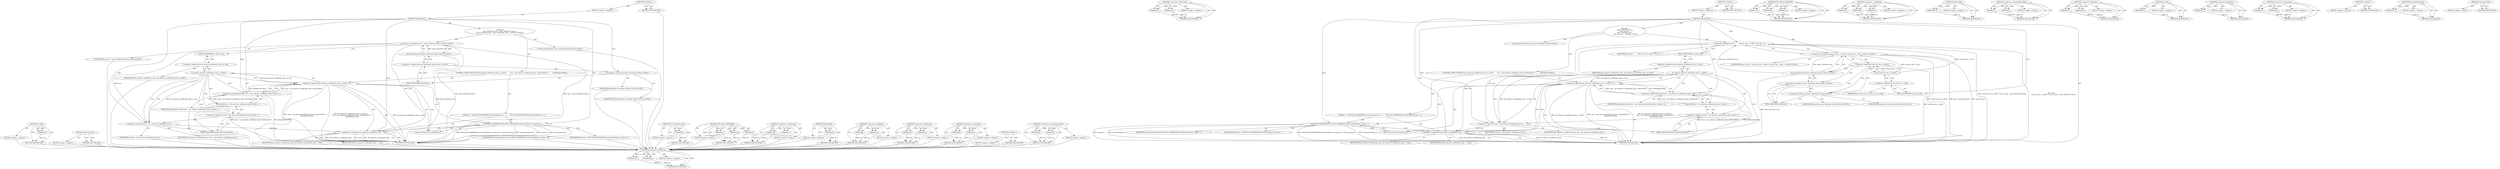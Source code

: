digraph "OnUserActivity" {
vulnerable_79 [label=<(METHOD,is_null)>];
vulnerable_80 [label=<(PARAM,p1)>];
vulnerable_81 [label=<(BLOCK,&lt;empty&gt;,&lt;empty&gt;)>];
vulnerable_82 [label=<(METHOD_RETURN,ANY)>];
vulnerable_103 [label=<(METHOD,OnUserActivity)>];
vulnerable_104 [label=<(BLOCK,&lt;empty&gt;,&lt;empty&gt;)>];
vulnerable_105 [label=<(METHOD_RETURN,ANY)>];
vulnerable_6 [label=<(METHOD,&lt;global&gt;)<SUB>1</SUB>>];
vulnerable_7 [label=<(BLOCK,&lt;empty&gt;,&lt;empty&gt;)<SUB>1</SUB>>];
vulnerable_8 [label=<(METHOD,MaybeNotify)<SUB>1</SUB>>];
vulnerable_9 [label="<(BLOCK,{
  base::TimeTicks now = base::TimeTicks::Now(...,{
  base::TimeTicks now = base::TimeTicks::Now(...)<SUB>1</SUB>>"];
vulnerable_10 [label="<(LOCAL,base.TimeTicks now: base.TimeTicks)<SUB>2</SUB>>"];
vulnerable_11 [label="<(&lt;operator&gt;.assignment,now = base::TimeTicks::Now())<SUB>2</SUB>>"];
vulnerable_12 [label="<(IDENTIFIER,now,now = base::TimeTicks::Now())<SUB>2</SUB>>"];
vulnerable_13 [label="<(base.TimeTicks.Now,base::TimeTicks::Now())<SUB>2</SUB>>"];
vulnerable_14 [label="<(&lt;operator&gt;.fieldAccess,base::TimeTicks::Now)<SUB>2</SUB>>"];
vulnerable_15 [label="<(&lt;operator&gt;.fieldAccess,base::TimeTicks)<SUB>2</SUB>>"];
vulnerable_16 [label="<(IDENTIFIER,base,base::TimeTicks::Now())<SUB>2</SUB>>"];
vulnerable_17 [label="<(IDENTIFIER,TimeTicks,base::TimeTicks::Now())<SUB>2</SUB>>"];
vulnerable_18 [label=<(FIELD_IDENTIFIER,Now,Now)<SUB>2</SUB>>];
vulnerable_19 [label=<(CONTROL_STRUCTURE,IF,if (last_observer_notification_time_.is_null() ||
       (now - last_observer_notification_time_).InSecondsF() &gt;=
       kNotifyIntervalSec))<SUB>3</SUB>>];
vulnerable_20 [label=<(&lt;operator&gt;.logicalOr,last_observer_notification_time_.is_null() ||
 ...)<SUB>3</SUB>>];
vulnerable_21 [label=<(is_null,last_observer_notification_time_.is_null())<SUB>3</SUB>>];
vulnerable_22 [label=<(&lt;operator&gt;.fieldAccess,last_observer_notification_time_.is_null)<SUB>3</SUB>>];
vulnerable_23 [label=<(IDENTIFIER,last_observer_notification_time_,last_observer_notification_time_.is_null())<SUB>3</SUB>>];
vulnerable_24 [label=<(FIELD_IDENTIFIER,is_null,is_null)<SUB>3</SUB>>];
vulnerable_25 [label=<(&lt;operator&gt;.greaterEqualsThan,(now - last_observer_notification_time_).InSeco...)<SUB>4</SUB>>];
vulnerable_26 [label=<(InSecondsF,(now - last_observer_notification_time_).InSeco...)<SUB>4</SUB>>];
vulnerable_27 [label=<(&lt;operator&gt;.fieldAccess,(now - last_observer_notification_time_).InSeco...)<SUB>4</SUB>>];
vulnerable_28 [label=<(&lt;operator&gt;.subtraction,now - last_observer_notification_time_)<SUB>4</SUB>>];
vulnerable_29 [label=<(IDENTIFIER,now,now - last_observer_notification_time_)<SUB>4</SUB>>];
vulnerable_30 [label=<(IDENTIFIER,last_observer_notification_time_,now - last_observer_notification_time_)<SUB>4</SUB>>];
vulnerable_31 [label=<(FIELD_IDENTIFIER,InSecondsF,InSecondsF)<SUB>4</SUB>>];
vulnerable_32 [label=<(IDENTIFIER,kNotifyIntervalSec,(now - last_observer_notification_time_).InSeco...)<SUB>5</SUB>>];
vulnerable_33 [label=<(BLOCK,{
    FOR_EACH_OBSERVER(UserActivityObserver, o...,{
    FOR_EACH_OBSERVER(UserActivityObserver, o...)<SUB>5</SUB>>];
vulnerable_34 [label=<(FOR_EACH_OBSERVER,FOR_EACH_OBSERVER(UserActivityObserver, observe...)<SUB>6</SUB>>];
vulnerable_35 [label=<(IDENTIFIER,UserActivityObserver,FOR_EACH_OBSERVER(UserActivityObserver, observe...)<SUB>6</SUB>>];
vulnerable_36 [label=<(IDENTIFIER,observers_,FOR_EACH_OBSERVER(UserActivityObserver, observe...)<SUB>6</SUB>>];
vulnerable_37 [label=<(OnUserActivity,OnUserActivity())<SUB>6</SUB>>];
vulnerable_38 [label=<(&lt;operator&gt;.assignment,last_observer_notification_time_ = now)<SUB>7</SUB>>];
vulnerable_39 [label=<(IDENTIFIER,last_observer_notification_time_,last_observer_notification_time_ = now)<SUB>7</SUB>>];
vulnerable_40 [label=<(IDENTIFIER,now,last_observer_notification_time_ = now)<SUB>7</SUB>>];
vulnerable_41 [label=<(METHOD_RETURN,void)<SUB>1</SUB>>];
vulnerable_43 [label=<(METHOD_RETURN,ANY)<SUB>1</SUB>>];
vulnerable_65 [label=<(METHOD,base.TimeTicks.Now)>];
vulnerable_66 [label=<(PARAM,p1)>];
vulnerable_67 [label=<(BLOCK,&lt;empty&gt;,&lt;empty&gt;)>];
vulnerable_68 [label=<(METHOD_RETURN,ANY)>];
vulnerable_97 [label=<(METHOD,FOR_EACH_OBSERVER)>];
vulnerable_98 [label=<(PARAM,p1)>];
vulnerable_99 [label=<(PARAM,p2)>];
vulnerable_100 [label=<(PARAM,p3)>];
vulnerable_101 [label=<(BLOCK,&lt;empty&gt;,&lt;empty&gt;)>];
vulnerable_102 [label=<(METHOD_RETURN,ANY)>];
vulnerable_92 [label=<(METHOD,&lt;operator&gt;.subtraction)>];
vulnerable_93 [label=<(PARAM,p1)>];
vulnerable_94 [label=<(PARAM,p2)>];
vulnerable_95 [label=<(BLOCK,&lt;empty&gt;,&lt;empty&gt;)>];
vulnerable_96 [label=<(METHOD_RETURN,ANY)>];
vulnerable_88 [label=<(METHOD,InSecondsF)>];
vulnerable_89 [label=<(PARAM,p1)>];
vulnerable_90 [label=<(BLOCK,&lt;empty&gt;,&lt;empty&gt;)>];
vulnerable_91 [label=<(METHOD_RETURN,ANY)>];
vulnerable_74 [label=<(METHOD,&lt;operator&gt;.logicalOr)>];
vulnerable_75 [label=<(PARAM,p1)>];
vulnerable_76 [label=<(PARAM,p2)>];
vulnerable_77 [label=<(BLOCK,&lt;empty&gt;,&lt;empty&gt;)>];
vulnerable_78 [label=<(METHOD_RETURN,ANY)>];
vulnerable_69 [label=<(METHOD,&lt;operator&gt;.fieldAccess)>];
vulnerable_70 [label=<(PARAM,p1)>];
vulnerable_71 [label=<(PARAM,p2)>];
vulnerable_72 [label=<(BLOCK,&lt;empty&gt;,&lt;empty&gt;)>];
vulnerable_73 [label=<(METHOD_RETURN,ANY)>];
vulnerable_60 [label=<(METHOD,&lt;operator&gt;.assignment)>];
vulnerable_61 [label=<(PARAM,p1)>];
vulnerable_62 [label=<(PARAM,p2)>];
vulnerable_63 [label=<(BLOCK,&lt;empty&gt;,&lt;empty&gt;)>];
vulnerable_64 [label=<(METHOD_RETURN,ANY)>];
vulnerable_54 [label=<(METHOD,&lt;global&gt;)<SUB>1</SUB>>];
vulnerable_55 [label=<(BLOCK,&lt;empty&gt;,&lt;empty&gt;)>];
vulnerable_56 [label=<(METHOD_RETURN,ANY)>];
vulnerable_83 [label=<(METHOD,&lt;operator&gt;.greaterEqualsThan)>];
vulnerable_84 [label=<(PARAM,p1)>];
vulnerable_85 [label=<(PARAM,p2)>];
vulnerable_86 [label=<(BLOCK,&lt;empty&gt;,&lt;empty&gt;)>];
vulnerable_87 [label=<(METHOD_RETURN,ANY)>];
fixed_86 [label=<(METHOD,&lt;operator&gt;.fieldAccess)>];
fixed_87 [label=<(PARAM,p1)>];
fixed_88 [label=<(PARAM,p2)>];
fixed_89 [label=<(BLOCK,&lt;empty&gt;,&lt;empty&gt;)>];
fixed_90 [label=<(METHOD_RETURN,ANY)>];
fixed_109 [label=<(METHOD,&lt;operator&gt;.subtraction)>];
fixed_110 [label=<(PARAM,p1)>];
fixed_111 [label=<(PARAM,p2)>];
fixed_112 [label=<(BLOCK,&lt;empty&gt;,&lt;empty&gt;)>];
fixed_113 [label=<(METHOD_RETURN,ANY)>];
fixed_6 [label=<(METHOD,&lt;global&gt;)<SUB>1</SUB>>];
fixed_7 [label=<(BLOCK,&lt;empty&gt;,&lt;empty&gt;)<SUB>1</SUB>>];
fixed_8 [label=<(METHOD,MaybeNotify)<SUB>1</SUB>>];
fixed_9 [label="<(BLOCK,{
  base::TimeTicks now =
      !now_for_test_....,{
  base::TimeTicks now =
      !now_for_test_....)<SUB>1</SUB>>"];
fixed_10 [label="<(LOCAL,base.TimeTicks now: base.TimeTicks)<SUB>2</SUB>>"];
fixed_11 [label=<(&lt;operator&gt;.assignment,now =
      !now_for_test_.is_null() ? now_for_...)<SUB>2</SUB>>];
fixed_12 [label=<(IDENTIFIER,now,now =
      !now_for_test_.is_null() ? now_for_...)<SUB>2</SUB>>];
fixed_13 [label="<(&lt;operator&gt;.conditional,!now_for_test_.is_null() ? now_for_test_ : base...)<SUB>3</SUB>>"];
fixed_14 [label=<(&lt;operator&gt;.logicalNot,!now_for_test_.is_null())<SUB>3</SUB>>];
fixed_15 [label=<(is_null,now_for_test_.is_null())<SUB>3</SUB>>];
fixed_16 [label=<(&lt;operator&gt;.fieldAccess,now_for_test_.is_null)<SUB>3</SUB>>];
fixed_17 [label=<(IDENTIFIER,now_for_test_,now_for_test_.is_null())<SUB>3</SUB>>];
fixed_18 [label=<(FIELD_IDENTIFIER,is_null,is_null)<SUB>3</SUB>>];
fixed_19 [label="<(IDENTIFIER,now_for_test_,!now_for_test_.is_null() ? now_for_test_ : base...)<SUB>3</SUB>>"];
fixed_20 [label="<(base.TimeTicks.Now,base::TimeTicks::Now())<SUB>3</SUB>>"];
fixed_21 [label="<(&lt;operator&gt;.fieldAccess,base::TimeTicks::Now)<SUB>3</SUB>>"];
fixed_22 [label="<(&lt;operator&gt;.fieldAccess,base::TimeTicks)<SUB>3</SUB>>"];
fixed_23 [label="<(IDENTIFIER,base,base::TimeTicks::Now())<SUB>3</SUB>>"];
fixed_24 [label="<(IDENTIFIER,TimeTicks,base::TimeTicks::Now())<SUB>3</SUB>>"];
fixed_25 [label=<(FIELD_IDENTIFIER,Now,Now)<SUB>3</SUB>>];
fixed_26 [label=<(CONTROL_STRUCTURE,IF,if (last_observer_notification_time_.is_null() ||
       (now - last_observer_notification_time_).InSecondsF() &gt;=
       kNotifyIntervalSec))<SUB>4</SUB>>];
fixed_27 [label=<(&lt;operator&gt;.logicalOr,last_observer_notification_time_.is_null() ||
 ...)<SUB>4</SUB>>];
fixed_28 [label=<(is_null,last_observer_notification_time_.is_null())<SUB>4</SUB>>];
fixed_29 [label=<(&lt;operator&gt;.fieldAccess,last_observer_notification_time_.is_null)<SUB>4</SUB>>];
fixed_30 [label=<(IDENTIFIER,last_observer_notification_time_,last_observer_notification_time_.is_null())<SUB>4</SUB>>];
fixed_31 [label=<(FIELD_IDENTIFIER,is_null,is_null)<SUB>4</SUB>>];
fixed_32 [label=<(&lt;operator&gt;.greaterEqualsThan,(now - last_observer_notification_time_).InSeco...)<SUB>5</SUB>>];
fixed_33 [label=<(InSecondsF,(now - last_observer_notification_time_).InSeco...)<SUB>5</SUB>>];
fixed_34 [label=<(&lt;operator&gt;.fieldAccess,(now - last_observer_notification_time_).InSeco...)<SUB>5</SUB>>];
fixed_35 [label=<(&lt;operator&gt;.subtraction,now - last_observer_notification_time_)<SUB>5</SUB>>];
fixed_36 [label=<(IDENTIFIER,now,now - last_observer_notification_time_)<SUB>5</SUB>>];
fixed_37 [label=<(IDENTIFIER,last_observer_notification_time_,now - last_observer_notification_time_)<SUB>5</SUB>>];
fixed_38 [label=<(FIELD_IDENTIFIER,InSecondsF,InSecondsF)<SUB>5</SUB>>];
fixed_39 [label=<(IDENTIFIER,kNotifyIntervalSec,(now - last_observer_notification_time_).InSeco...)<SUB>6</SUB>>];
fixed_40 [label=<(BLOCK,{
    FOR_EACH_OBSERVER(UserActivityObserver, o...,{
    FOR_EACH_OBSERVER(UserActivityObserver, o...)<SUB>6</SUB>>];
fixed_41 [label=<(FOR_EACH_OBSERVER,FOR_EACH_OBSERVER(UserActivityObserver, observe...)<SUB>7</SUB>>];
fixed_42 [label=<(IDENTIFIER,UserActivityObserver,FOR_EACH_OBSERVER(UserActivityObserver, observe...)<SUB>7</SUB>>];
fixed_43 [label=<(IDENTIFIER,observers_,FOR_EACH_OBSERVER(UserActivityObserver, observe...)<SUB>7</SUB>>];
fixed_44 [label=<(OnUserActivity,OnUserActivity())<SUB>7</SUB>>];
fixed_45 [label=<(&lt;operator&gt;.assignment,last_observer_notification_time_ = now)<SUB>8</SUB>>];
fixed_46 [label=<(IDENTIFIER,last_observer_notification_time_,last_observer_notification_time_ = now)<SUB>8</SUB>>];
fixed_47 [label=<(IDENTIFIER,now,last_observer_notification_time_ = now)<SUB>8</SUB>>];
fixed_48 [label=<(METHOD_RETURN,void)<SUB>1</SUB>>];
fixed_50 [label=<(METHOD_RETURN,ANY)<SUB>1</SUB>>];
fixed_114 [label=<(METHOD,FOR_EACH_OBSERVER)>];
fixed_115 [label=<(PARAM,p1)>];
fixed_116 [label=<(PARAM,p2)>];
fixed_117 [label=<(PARAM,p3)>];
fixed_118 [label=<(BLOCK,&lt;empty&gt;,&lt;empty&gt;)>];
fixed_119 [label=<(METHOD_RETURN,ANY)>];
fixed_72 [label=<(METHOD,&lt;operator&gt;.conditional)>];
fixed_73 [label=<(PARAM,p1)>];
fixed_74 [label=<(PARAM,p2)>];
fixed_75 [label=<(PARAM,p3)>];
fixed_76 [label=<(BLOCK,&lt;empty&gt;,&lt;empty&gt;)>];
fixed_77 [label=<(METHOD_RETURN,ANY)>];
fixed_105 [label=<(METHOD,InSecondsF)>];
fixed_106 [label=<(PARAM,p1)>];
fixed_107 [label=<(BLOCK,&lt;empty&gt;,&lt;empty&gt;)>];
fixed_108 [label=<(METHOD_RETURN,ANY)>];
fixed_100 [label=<(METHOD,&lt;operator&gt;.greaterEqualsThan)>];
fixed_101 [label=<(PARAM,p1)>];
fixed_102 [label=<(PARAM,p2)>];
fixed_103 [label=<(BLOCK,&lt;empty&gt;,&lt;empty&gt;)>];
fixed_104 [label=<(METHOD_RETURN,ANY)>];
fixed_95 [label=<(METHOD,&lt;operator&gt;.logicalOr)>];
fixed_96 [label=<(PARAM,p1)>];
fixed_97 [label=<(PARAM,p2)>];
fixed_98 [label=<(BLOCK,&lt;empty&gt;,&lt;empty&gt;)>];
fixed_99 [label=<(METHOD_RETURN,ANY)>];
fixed_82 [label=<(METHOD,is_null)>];
fixed_83 [label=<(PARAM,p1)>];
fixed_84 [label=<(BLOCK,&lt;empty&gt;,&lt;empty&gt;)>];
fixed_85 [label=<(METHOD_RETURN,ANY)>];
fixed_78 [label=<(METHOD,&lt;operator&gt;.logicalNot)>];
fixed_79 [label=<(PARAM,p1)>];
fixed_80 [label=<(BLOCK,&lt;empty&gt;,&lt;empty&gt;)>];
fixed_81 [label=<(METHOD_RETURN,ANY)>];
fixed_67 [label=<(METHOD,&lt;operator&gt;.assignment)>];
fixed_68 [label=<(PARAM,p1)>];
fixed_69 [label=<(PARAM,p2)>];
fixed_70 [label=<(BLOCK,&lt;empty&gt;,&lt;empty&gt;)>];
fixed_71 [label=<(METHOD_RETURN,ANY)>];
fixed_61 [label=<(METHOD,&lt;global&gt;)<SUB>1</SUB>>];
fixed_62 [label=<(BLOCK,&lt;empty&gt;,&lt;empty&gt;)>];
fixed_63 [label=<(METHOD_RETURN,ANY)>];
fixed_91 [label=<(METHOD,base.TimeTicks.Now)>];
fixed_92 [label=<(PARAM,p1)>];
fixed_93 [label=<(BLOCK,&lt;empty&gt;,&lt;empty&gt;)>];
fixed_94 [label=<(METHOD_RETURN,ANY)>];
fixed_120 [label=<(METHOD,OnUserActivity)>];
fixed_121 [label=<(BLOCK,&lt;empty&gt;,&lt;empty&gt;)>];
fixed_122 [label=<(METHOD_RETURN,ANY)>];
vulnerable_79 -> vulnerable_80  [key=0, label="AST: "];
vulnerable_79 -> vulnerable_80  [key=1, label="DDG: "];
vulnerable_79 -> vulnerable_81  [key=0, label="AST: "];
vulnerable_79 -> vulnerable_82  [key=0, label="AST: "];
vulnerable_79 -> vulnerable_82  [key=1, label="CFG: "];
vulnerable_80 -> vulnerable_82  [key=0, label="DDG: p1"];
vulnerable_81 -> fixed_86  [key=0];
vulnerable_82 -> fixed_86  [key=0];
vulnerable_103 -> vulnerable_104  [key=0, label="AST: "];
vulnerable_103 -> vulnerable_105  [key=0, label="AST: "];
vulnerable_103 -> vulnerable_105  [key=1, label="CFG: "];
vulnerable_104 -> fixed_86  [key=0];
vulnerable_105 -> fixed_86  [key=0];
vulnerable_6 -> vulnerable_7  [key=0, label="AST: "];
vulnerable_6 -> vulnerable_43  [key=0, label="AST: "];
vulnerable_6 -> vulnerable_43  [key=1, label="CFG: "];
vulnerable_7 -> vulnerable_8  [key=0, label="AST: "];
vulnerable_8 -> vulnerable_9  [key=0, label="AST: "];
vulnerable_8 -> vulnerable_41  [key=0, label="AST: "];
vulnerable_8 -> vulnerable_15  [key=0, label="CFG: "];
vulnerable_8 -> vulnerable_38  [key=0, label="DDG: "];
vulnerable_8 -> vulnerable_25  [key=0, label="DDG: "];
vulnerable_8 -> vulnerable_34  [key=0, label="DDG: "];
vulnerable_8 -> vulnerable_28  [key=0, label="DDG: "];
vulnerable_9 -> vulnerable_10  [key=0, label="AST: "];
vulnerable_9 -> vulnerable_11  [key=0, label="AST: "];
vulnerable_9 -> vulnerable_19  [key=0, label="AST: "];
vulnerable_10 -> fixed_86  [key=0];
vulnerable_11 -> vulnerable_12  [key=0, label="AST: "];
vulnerable_11 -> vulnerable_13  [key=0, label="AST: "];
vulnerable_11 -> vulnerable_24  [key=0, label="CFG: "];
vulnerable_11 -> vulnerable_41  [key=0, label="DDG: base::TimeTicks::Now()"];
vulnerable_11 -> vulnerable_41  [key=1, label="DDG: now = base::TimeTicks::Now()"];
vulnerable_11 -> vulnerable_38  [key=0, label="DDG: now"];
vulnerable_11 -> vulnerable_28  [key=0, label="DDG: now"];
vulnerable_12 -> fixed_86  [key=0];
vulnerable_13 -> vulnerable_14  [key=0, label="AST: "];
vulnerable_13 -> vulnerable_11  [key=0, label="CFG: "];
vulnerable_13 -> vulnerable_11  [key=1, label="DDG: base::TimeTicks::Now"];
vulnerable_13 -> vulnerable_41  [key=0, label="DDG: base::TimeTicks::Now"];
vulnerable_14 -> vulnerable_15  [key=0, label="AST: "];
vulnerable_14 -> vulnerable_18  [key=0, label="AST: "];
vulnerable_14 -> vulnerable_13  [key=0, label="CFG: "];
vulnerable_15 -> vulnerable_16  [key=0, label="AST: "];
vulnerable_15 -> vulnerable_17  [key=0, label="AST: "];
vulnerable_15 -> vulnerable_18  [key=0, label="CFG: "];
vulnerable_16 -> fixed_86  [key=0];
vulnerable_17 -> fixed_86  [key=0];
vulnerable_18 -> vulnerable_14  [key=0, label="CFG: "];
vulnerable_19 -> vulnerable_20  [key=0, label="AST: "];
vulnerable_19 -> vulnerable_33  [key=0, label="AST: "];
vulnerable_20 -> vulnerable_21  [key=0, label="AST: "];
vulnerable_20 -> vulnerable_25  [key=0, label="AST: "];
vulnerable_20 -> vulnerable_41  [key=0, label="CFG: "];
vulnerable_20 -> vulnerable_41  [key=1, label="DDG: last_observer_notification_time_.is_null()"];
vulnerable_20 -> vulnerable_41  [key=2, label="DDG: (now - last_observer_notification_time_).InSecondsF() &gt;=
       kNotifyIntervalSec"];
vulnerable_20 -> vulnerable_41  [key=3, label="DDG: last_observer_notification_time_.is_null() ||
       (now - last_observer_notification_time_).InSecondsF() &gt;=
       kNotifyIntervalSec"];
vulnerable_20 -> vulnerable_37  [key=0, label="CFG: "];
vulnerable_20 -> vulnerable_37  [key=1, label="CDG: "];
vulnerable_20 -> vulnerable_34  [key=0, label="CDG: "];
vulnerable_20 -> vulnerable_38  [key=0, label="CDG: "];
vulnerable_21 -> vulnerable_22  [key=0, label="AST: "];
vulnerable_21 -> vulnerable_20  [key=0, label="CFG: "];
vulnerable_21 -> vulnerable_20  [key=1, label="DDG: last_observer_notification_time_.is_null"];
vulnerable_21 -> vulnerable_28  [key=0, label="CFG: "];
vulnerable_21 -> vulnerable_28  [key=1, label="DDG: last_observer_notification_time_.is_null"];
vulnerable_21 -> vulnerable_28  [key=2, label="CDG: "];
vulnerable_21 -> vulnerable_26  [key=0, label="CDG: "];
vulnerable_21 -> vulnerable_25  [key=0, label="CDG: "];
vulnerable_21 -> vulnerable_27  [key=0, label="CDG: "];
vulnerable_21 -> vulnerable_31  [key=0, label="CDG: "];
vulnerable_22 -> vulnerable_23  [key=0, label="AST: "];
vulnerable_22 -> vulnerable_24  [key=0, label="AST: "];
vulnerable_22 -> vulnerable_21  [key=0, label="CFG: "];
vulnerable_23 -> fixed_86  [key=0];
vulnerable_24 -> vulnerable_22  [key=0, label="CFG: "];
vulnerable_25 -> vulnerable_26  [key=0, label="AST: "];
vulnerable_25 -> vulnerable_32  [key=0, label="AST: "];
vulnerable_25 -> vulnerable_20  [key=0, label="CFG: "];
vulnerable_25 -> vulnerable_20  [key=1, label="DDG: (now - last_observer_notification_time_).InSecondsF()"];
vulnerable_25 -> vulnerable_20  [key=2, label="DDG: kNotifyIntervalSec"];
vulnerable_25 -> vulnerable_41  [key=0, label="DDG: (now - last_observer_notification_time_).InSecondsF()"];
vulnerable_25 -> vulnerable_41  [key=1, label="DDG: kNotifyIntervalSec"];
vulnerable_26 -> vulnerable_27  [key=0, label="AST: "];
vulnerable_26 -> vulnerable_25  [key=0, label="CFG: "];
vulnerable_26 -> vulnerable_25  [key=1, label="DDG: (now - last_observer_notification_time_).InSecondsF"];
vulnerable_27 -> vulnerable_28  [key=0, label="AST: "];
vulnerable_27 -> vulnerable_31  [key=0, label="AST: "];
vulnerable_27 -> vulnerable_26  [key=0, label="CFG: "];
vulnerable_28 -> vulnerable_29  [key=0, label="AST: "];
vulnerable_28 -> vulnerable_30  [key=0, label="AST: "];
vulnerable_28 -> vulnerable_31  [key=0, label="CFG: "];
vulnerable_28 -> vulnerable_38  [key=0, label="DDG: now"];
vulnerable_29 -> fixed_86  [key=0];
vulnerable_30 -> fixed_86  [key=0];
vulnerable_31 -> vulnerable_27  [key=0, label="CFG: "];
vulnerable_32 -> fixed_86  [key=0];
vulnerable_33 -> vulnerable_34  [key=0, label="AST: "];
vulnerable_33 -> vulnerable_38  [key=0, label="AST: "];
vulnerable_34 -> vulnerable_35  [key=0, label="AST: "];
vulnerable_34 -> vulnerable_36  [key=0, label="AST: "];
vulnerable_34 -> vulnerable_37  [key=0, label="AST: "];
vulnerable_34 -> vulnerable_38  [key=0, label="CFG: "];
vulnerable_34 -> vulnerable_41  [key=0, label="DDG: observers_"];
vulnerable_34 -> vulnerable_41  [key=1, label="DDG: OnUserActivity()"];
vulnerable_34 -> vulnerable_41  [key=2, label="DDG: FOR_EACH_OBSERVER(UserActivityObserver, observers_, OnUserActivity())"];
vulnerable_34 -> vulnerable_41  [key=3, label="DDG: UserActivityObserver"];
vulnerable_35 -> fixed_86  [key=0];
vulnerable_36 -> fixed_86  [key=0];
vulnerable_37 -> vulnerable_34  [key=0, label="CFG: "];
vulnerable_38 -> vulnerable_39  [key=0, label="AST: "];
vulnerable_38 -> vulnerable_40  [key=0, label="AST: "];
vulnerable_38 -> vulnerable_41  [key=0, label="CFG: "];
vulnerable_38 -> vulnerable_41  [key=1, label="DDG: last_observer_notification_time_"];
vulnerable_38 -> vulnerable_41  [key=2, label="DDG: now"];
vulnerable_38 -> vulnerable_41  [key=3, label="DDG: last_observer_notification_time_ = now"];
vulnerable_39 -> fixed_86  [key=0];
vulnerable_40 -> fixed_86  [key=0];
vulnerable_41 -> fixed_86  [key=0];
vulnerable_43 -> fixed_86  [key=0];
vulnerable_65 -> vulnerable_66  [key=0, label="AST: "];
vulnerable_65 -> vulnerable_66  [key=1, label="DDG: "];
vulnerable_65 -> vulnerable_67  [key=0, label="AST: "];
vulnerable_65 -> vulnerable_68  [key=0, label="AST: "];
vulnerable_65 -> vulnerable_68  [key=1, label="CFG: "];
vulnerable_66 -> vulnerable_68  [key=0, label="DDG: p1"];
vulnerable_67 -> fixed_86  [key=0];
vulnerable_68 -> fixed_86  [key=0];
vulnerable_97 -> vulnerable_98  [key=0, label="AST: "];
vulnerable_97 -> vulnerable_98  [key=1, label="DDG: "];
vulnerable_97 -> vulnerable_101  [key=0, label="AST: "];
vulnerable_97 -> vulnerable_99  [key=0, label="AST: "];
vulnerable_97 -> vulnerable_99  [key=1, label="DDG: "];
vulnerable_97 -> vulnerable_102  [key=0, label="AST: "];
vulnerable_97 -> vulnerable_102  [key=1, label="CFG: "];
vulnerable_97 -> vulnerable_100  [key=0, label="AST: "];
vulnerable_97 -> vulnerable_100  [key=1, label="DDG: "];
vulnerable_98 -> vulnerable_102  [key=0, label="DDG: p1"];
vulnerable_99 -> vulnerable_102  [key=0, label="DDG: p2"];
vulnerable_100 -> vulnerable_102  [key=0, label="DDG: p3"];
vulnerable_101 -> fixed_86  [key=0];
vulnerable_102 -> fixed_86  [key=0];
vulnerable_92 -> vulnerable_93  [key=0, label="AST: "];
vulnerable_92 -> vulnerable_93  [key=1, label="DDG: "];
vulnerable_92 -> vulnerable_95  [key=0, label="AST: "];
vulnerable_92 -> vulnerable_94  [key=0, label="AST: "];
vulnerable_92 -> vulnerable_94  [key=1, label="DDG: "];
vulnerable_92 -> vulnerable_96  [key=0, label="AST: "];
vulnerable_92 -> vulnerable_96  [key=1, label="CFG: "];
vulnerable_93 -> vulnerable_96  [key=0, label="DDG: p1"];
vulnerable_94 -> vulnerable_96  [key=0, label="DDG: p2"];
vulnerable_95 -> fixed_86  [key=0];
vulnerable_96 -> fixed_86  [key=0];
vulnerable_88 -> vulnerable_89  [key=0, label="AST: "];
vulnerable_88 -> vulnerable_89  [key=1, label="DDG: "];
vulnerable_88 -> vulnerable_90  [key=0, label="AST: "];
vulnerable_88 -> vulnerable_91  [key=0, label="AST: "];
vulnerable_88 -> vulnerable_91  [key=1, label="CFG: "];
vulnerable_89 -> vulnerable_91  [key=0, label="DDG: p1"];
vulnerable_90 -> fixed_86  [key=0];
vulnerable_91 -> fixed_86  [key=0];
vulnerable_74 -> vulnerable_75  [key=0, label="AST: "];
vulnerable_74 -> vulnerable_75  [key=1, label="DDG: "];
vulnerable_74 -> vulnerable_77  [key=0, label="AST: "];
vulnerable_74 -> vulnerable_76  [key=0, label="AST: "];
vulnerable_74 -> vulnerable_76  [key=1, label="DDG: "];
vulnerable_74 -> vulnerable_78  [key=0, label="AST: "];
vulnerable_74 -> vulnerable_78  [key=1, label="CFG: "];
vulnerable_75 -> vulnerable_78  [key=0, label="DDG: p1"];
vulnerable_76 -> vulnerable_78  [key=0, label="DDG: p2"];
vulnerable_77 -> fixed_86  [key=0];
vulnerable_78 -> fixed_86  [key=0];
vulnerable_69 -> vulnerable_70  [key=0, label="AST: "];
vulnerable_69 -> vulnerable_70  [key=1, label="DDG: "];
vulnerable_69 -> vulnerable_72  [key=0, label="AST: "];
vulnerable_69 -> vulnerable_71  [key=0, label="AST: "];
vulnerable_69 -> vulnerable_71  [key=1, label="DDG: "];
vulnerable_69 -> vulnerable_73  [key=0, label="AST: "];
vulnerable_69 -> vulnerable_73  [key=1, label="CFG: "];
vulnerable_70 -> vulnerable_73  [key=0, label="DDG: p1"];
vulnerable_71 -> vulnerable_73  [key=0, label="DDG: p2"];
vulnerable_72 -> fixed_86  [key=0];
vulnerable_73 -> fixed_86  [key=0];
vulnerable_60 -> vulnerable_61  [key=0, label="AST: "];
vulnerable_60 -> vulnerable_61  [key=1, label="DDG: "];
vulnerable_60 -> vulnerable_63  [key=0, label="AST: "];
vulnerable_60 -> vulnerable_62  [key=0, label="AST: "];
vulnerable_60 -> vulnerable_62  [key=1, label="DDG: "];
vulnerable_60 -> vulnerable_64  [key=0, label="AST: "];
vulnerable_60 -> vulnerable_64  [key=1, label="CFG: "];
vulnerable_61 -> vulnerable_64  [key=0, label="DDG: p1"];
vulnerable_62 -> vulnerable_64  [key=0, label="DDG: p2"];
vulnerable_63 -> fixed_86  [key=0];
vulnerable_64 -> fixed_86  [key=0];
vulnerable_54 -> vulnerable_55  [key=0, label="AST: "];
vulnerable_54 -> vulnerable_56  [key=0, label="AST: "];
vulnerable_54 -> vulnerable_56  [key=1, label="CFG: "];
vulnerable_55 -> fixed_86  [key=0];
vulnerable_56 -> fixed_86  [key=0];
vulnerable_83 -> vulnerable_84  [key=0, label="AST: "];
vulnerable_83 -> vulnerable_84  [key=1, label="DDG: "];
vulnerable_83 -> vulnerable_86  [key=0, label="AST: "];
vulnerable_83 -> vulnerable_85  [key=0, label="AST: "];
vulnerable_83 -> vulnerable_85  [key=1, label="DDG: "];
vulnerable_83 -> vulnerable_87  [key=0, label="AST: "];
vulnerable_83 -> vulnerable_87  [key=1, label="CFG: "];
vulnerable_84 -> vulnerable_87  [key=0, label="DDG: p1"];
vulnerable_85 -> vulnerable_87  [key=0, label="DDG: p2"];
vulnerable_86 -> fixed_86  [key=0];
vulnerable_87 -> fixed_86  [key=0];
fixed_86 -> fixed_87  [key=0, label="AST: "];
fixed_86 -> fixed_87  [key=1, label="DDG: "];
fixed_86 -> fixed_89  [key=0, label="AST: "];
fixed_86 -> fixed_88  [key=0, label="AST: "];
fixed_86 -> fixed_88  [key=1, label="DDG: "];
fixed_86 -> fixed_90  [key=0, label="AST: "];
fixed_86 -> fixed_90  [key=1, label="CFG: "];
fixed_87 -> fixed_90  [key=0, label="DDG: p1"];
fixed_88 -> fixed_90  [key=0, label="DDG: p2"];
fixed_109 -> fixed_110  [key=0, label="AST: "];
fixed_109 -> fixed_110  [key=1, label="DDG: "];
fixed_109 -> fixed_112  [key=0, label="AST: "];
fixed_109 -> fixed_111  [key=0, label="AST: "];
fixed_109 -> fixed_111  [key=1, label="DDG: "];
fixed_109 -> fixed_113  [key=0, label="AST: "];
fixed_109 -> fixed_113  [key=1, label="CFG: "];
fixed_110 -> fixed_113  [key=0, label="DDG: p1"];
fixed_111 -> fixed_113  [key=0, label="DDG: p2"];
fixed_6 -> fixed_7  [key=0, label="AST: "];
fixed_6 -> fixed_50  [key=0, label="AST: "];
fixed_6 -> fixed_50  [key=1, label="CFG: "];
fixed_7 -> fixed_8  [key=0, label="AST: "];
fixed_8 -> fixed_9  [key=0, label="AST: "];
fixed_8 -> fixed_48  [key=0, label="AST: "];
fixed_8 -> fixed_18  [key=0, label="CFG: "];
fixed_8 -> fixed_11  [key=0, label="DDG: "];
fixed_8 -> fixed_13  [key=0, label="DDG: "];
fixed_8 -> fixed_45  [key=0, label="DDG: "];
fixed_8 -> fixed_32  [key=0, label="DDG: "];
fixed_8 -> fixed_41  [key=0, label="DDG: "];
fixed_8 -> fixed_35  [key=0, label="DDG: "];
fixed_9 -> fixed_10  [key=0, label="AST: "];
fixed_9 -> fixed_11  [key=0, label="AST: "];
fixed_9 -> fixed_26  [key=0, label="AST: "];
fixed_11 -> fixed_12  [key=0, label="AST: "];
fixed_11 -> fixed_13  [key=0, label="AST: "];
fixed_11 -> fixed_31  [key=0, label="CFG: "];
fixed_11 -> fixed_48  [key=0, label="DDG: !now_for_test_.is_null() ? now_for_test_ : base::TimeTicks::Now()"];
fixed_11 -> fixed_48  [key=1, label="DDG: now =
      !now_for_test_.is_null() ? now_for_test_ : base::TimeTicks::Now()"];
fixed_11 -> fixed_45  [key=0, label="DDG: now"];
fixed_11 -> fixed_35  [key=0, label="DDG: now"];
fixed_13 -> fixed_14  [key=0, label="AST: "];
fixed_13 -> fixed_19  [key=0, label="AST: "];
fixed_13 -> fixed_20  [key=0, label="AST: "];
fixed_13 -> fixed_11  [key=0, label="CFG: "];
fixed_13 -> fixed_48  [key=0, label="DDG: !now_for_test_.is_null()"];
fixed_13 -> fixed_48  [key=1, label="DDG: base::TimeTicks::Now()"];
fixed_13 -> fixed_48  [key=2, label="DDG: now_for_test_"];
fixed_14 -> fixed_15  [key=0, label="AST: "];
fixed_14 -> fixed_13  [key=0, label="CFG: "];
fixed_14 -> fixed_22  [key=0, label="CFG: "];
fixed_14 -> fixed_22  [key=1, label="CDG: "];
fixed_14 -> fixed_48  [key=0, label="DDG: now_for_test_.is_null()"];
fixed_14 -> fixed_21  [key=0, label="CDG: "];
fixed_14 -> fixed_20  [key=0, label="CDG: "];
fixed_14 -> fixed_25  [key=0, label="CDG: "];
fixed_15 -> fixed_16  [key=0, label="AST: "];
fixed_15 -> fixed_14  [key=0, label="CFG: "];
fixed_15 -> fixed_14  [key=1, label="DDG: now_for_test_.is_null"];
fixed_15 -> fixed_11  [key=0, label="DDG: now_for_test_.is_null"];
fixed_15 -> fixed_13  [key=0, label="DDG: now_for_test_.is_null"];
fixed_16 -> fixed_17  [key=0, label="AST: "];
fixed_16 -> fixed_18  [key=0, label="AST: "];
fixed_16 -> fixed_15  [key=0, label="CFG: "];
fixed_18 -> fixed_16  [key=0, label="CFG: "];
fixed_20 -> fixed_21  [key=0, label="AST: "];
fixed_20 -> fixed_13  [key=0, label="CFG: "];
fixed_20 -> fixed_13  [key=1, label="DDG: base::TimeTicks::Now"];
fixed_20 -> fixed_48  [key=0, label="DDG: base::TimeTicks::Now"];
fixed_20 -> fixed_11  [key=0, label="DDG: base::TimeTicks::Now"];
fixed_21 -> fixed_22  [key=0, label="AST: "];
fixed_21 -> fixed_25  [key=0, label="AST: "];
fixed_21 -> fixed_20  [key=0, label="CFG: "];
fixed_22 -> fixed_23  [key=0, label="AST: "];
fixed_22 -> fixed_24  [key=0, label="AST: "];
fixed_22 -> fixed_25  [key=0, label="CFG: "];
fixed_25 -> fixed_21  [key=0, label="CFG: "];
fixed_26 -> fixed_27  [key=0, label="AST: "];
fixed_26 -> fixed_40  [key=0, label="AST: "];
fixed_27 -> fixed_28  [key=0, label="AST: "];
fixed_27 -> fixed_32  [key=0, label="AST: "];
fixed_27 -> fixed_48  [key=0, label="CFG: "];
fixed_27 -> fixed_48  [key=1, label="DDG: last_observer_notification_time_.is_null()"];
fixed_27 -> fixed_48  [key=2, label="DDG: (now - last_observer_notification_time_).InSecondsF() &gt;=
       kNotifyIntervalSec"];
fixed_27 -> fixed_48  [key=3, label="DDG: last_observer_notification_time_.is_null() ||
       (now - last_observer_notification_time_).InSecondsF() &gt;=
       kNotifyIntervalSec"];
fixed_27 -> fixed_44  [key=0, label="CFG: "];
fixed_27 -> fixed_44  [key=1, label="CDG: "];
fixed_27 -> fixed_41  [key=0, label="CDG: "];
fixed_27 -> fixed_45  [key=0, label="CDG: "];
fixed_28 -> fixed_29  [key=0, label="AST: "];
fixed_28 -> fixed_27  [key=0, label="CFG: "];
fixed_28 -> fixed_27  [key=1, label="DDG: last_observer_notification_time_.is_null"];
fixed_28 -> fixed_35  [key=0, label="CFG: "];
fixed_28 -> fixed_35  [key=1, label="DDG: last_observer_notification_time_.is_null"];
fixed_28 -> fixed_35  [key=2, label="CDG: "];
fixed_28 -> fixed_34  [key=0, label="CDG: "];
fixed_28 -> fixed_32  [key=0, label="CDG: "];
fixed_28 -> fixed_33  [key=0, label="CDG: "];
fixed_28 -> fixed_38  [key=0, label="CDG: "];
fixed_29 -> fixed_30  [key=0, label="AST: "];
fixed_29 -> fixed_31  [key=0, label="AST: "];
fixed_29 -> fixed_28  [key=0, label="CFG: "];
fixed_31 -> fixed_29  [key=0, label="CFG: "];
fixed_32 -> fixed_33  [key=0, label="AST: "];
fixed_32 -> fixed_39  [key=0, label="AST: "];
fixed_32 -> fixed_27  [key=0, label="CFG: "];
fixed_32 -> fixed_27  [key=1, label="DDG: (now - last_observer_notification_time_).InSecondsF()"];
fixed_32 -> fixed_27  [key=2, label="DDG: kNotifyIntervalSec"];
fixed_32 -> fixed_48  [key=0, label="DDG: (now - last_observer_notification_time_).InSecondsF()"];
fixed_32 -> fixed_48  [key=1, label="DDG: kNotifyIntervalSec"];
fixed_33 -> fixed_34  [key=0, label="AST: "];
fixed_33 -> fixed_32  [key=0, label="CFG: "];
fixed_33 -> fixed_32  [key=1, label="DDG: (now - last_observer_notification_time_).InSecondsF"];
fixed_34 -> fixed_35  [key=0, label="AST: "];
fixed_34 -> fixed_38  [key=0, label="AST: "];
fixed_34 -> fixed_33  [key=0, label="CFG: "];
fixed_35 -> fixed_36  [key=0, label="AST: "];
fixed_35 -> fixed_37  [key=0, label="AST: "];
fixed_35 -> fixed_38  [key=0, label="CFG: "];
fixed_35 -> fixed_45  [key=0, label="DDG: now"];
fixed_38 -> fixed_34  [key=0, label="CFG: "];
fixed_40 -> fixed_41  [key=0, label="AST: "];
fixed_40 -> fixed_45  [key=0, label="AST: "];
fixed_41 -> fixed_42  [key=0, label="AST: "];
fixed_41 -> fixed_43  [key=0, label="AST: "];
fixed_41 -> fixed_44  [key=0, label="AST: "];
fixed_41 -> fixed_45  [key=0, label="CFG: "];
fixed_41 -> fixed_48  [key=0, label="DDG: observers_"];
fixed_41 -> fixed_48  [key=1, label="DDG: OnUserActivity()"];
fixed_41 -> fixed_48  [key=2, label="DDG: FOR_EACH_OBSERVER(UserActivityObserver, observers_, OnUserActivity())"];
fixed_41 -> fixed_48  [key=3, label="DDG: UserActivityObserver"];
fixed_44 -> fixed_41  [key=0, label="CFG: "];
fixed_45 -> fixed_46  [key=0, label="AST: "];
fixed_45 -> fixed_47  [key=0, label="AST: "];
fixed_45 -> fixed_48  [key=0, label="CFG: "];
fixed_45 -> fixed_48  [key=1, label="DDG: last_observer_notification_time_"];
fixed_45 -> fixed_48  [key=2, label="DDG: now"];
fixed_45 -> fixed_48  [key=3, label="DDG: last_observer_notification_time_ = now"];
fixed_114 -> fixed_115  [key=0, label="AST: "];
fixed_114 -> fixed_115  [key=1, label="DDG: "];
fixed_114 -> fixed_118  [key=0, label="AST: "];
fixed_114 -> fixed_116  [key=0, label="AST: "];
fixed_114 -> fixed_116  [key=1, label="DDG: "];
fixed_114 -> fixed_119  [key=0, label="AST: "];
fixed_114 -> fixed_119  [key=1, label="CFG: "];
fixed_114 -> fixed_117  [key=0, label="AST: "];
fixed_114 -> fixed_117  [key=1, label="DDG: "];
fixed_115 -> fixed_119  [key=0, label="DDG: p1"];
fixed_116 -> fixed_119  [key=0, label="DDG: p2"];
fixed_117 -> fixed_119  [key=0, label="DDG: p3"];
fixed_72 -> fixed_73  [key=0, label="AST: "];
fixed_72 -> fixed_73  [key=1, label="DDG: "];
fixed_72 -> fixed_76  [key=0, label="AST: "];
fixed_72 -> fixed_74  [key=0, label="AST: "];
fixed_72 -> fixed_74  [key=1, label="DDG: "];
fixed_72 -> fixed_77  [key=0, label="AST: "];
fixed_72 -> fixed_77  [key=1, label="CFG: "];
fixed_72 -> fixed_75  [key=0, label="AST: "];
fixed_72 -> fixed_75  [key=1, label="DDG: "];
fixed_73 -> fixed_77  [key=0, label="DDG: p1"];
fixed_74 -> fixed_77  [key=0, label="DDG: p2"];
fixed_75 -> fixed_77  [key=0, label="DDG: p3"];
fixed_105 -> fixed_106  [key=0, label="AST: "];
fixed_105 -> fixed_106  [key=1, label="DDG: "];
fixed_105 -> fixed_107  [key=0, label="AST: "];
fixed_105 -> fixed_108  [key=0, label="AST: "];
fixed_105 -> fixed_108  [key=1, label="CFG: "];
fixed_106 -> fixed_108  [key=0, label="DDG: p1"];
fixed_100 -> fixed_101  [key=0, label="AST: "];
fixed_100 -> fixed_101  [key=1, label="DDG: "];
fixed_100 -> fixed_103  [key=0, label="AST: "];
fixed_100 -> fixed_102  [key=0, label="AST: "];
fixed_100 -> fixed_102  [key=1, label="DDG: "];
fixed_100 -> fixed_104  [key=0, label="AST: "];
fixed_100 -> fixed_104  [key=1, label="CFG: "];
fixed_101 -> fixed_104  [key=0, label="DDG: p1"];
fixed_102 -> fixed_104  [key=0, label="DDG: p2"];
fixed_95 -> fixed_96  [key=0, label="AST: "];
fixed_95 -> fixed_96  [key=1, label="DDG: "];
fixed_95 -> fixed_98  [key=0, label="AST: "];
fixed_95 -> fixed_97  [key=0, label="AST: "];
fixed_95 -> fixed_97  [key=1, label="DDG: "];
fixed_95 -> fixed_99  [key=0, label="AST: "];
fixed_95 -> fixed_99  [key=1, label="CFG: "];
fixed_96 -> fixed_99  [key=0, label="DDG: p1"];
fixed_97 -> fixed_99  [key=0, label="DDG: p2"];
fixed_82 -> fixed_83  [key=0, label="AST: "];
fixed_82 -> fixed_83  [key=1, label="DDG: "];
fixed_82 -> fixed_84  [key=0, label="AST: "];
fixed_82 -> fixed_85  [key=0, label="AST: "];
fixed_82 -> fixed_85  [key=1, label="CFG: "];
fixed_83 -> fixed_85  [key=0, label="DDG: p1"];
fixed_78 -> fixed_79  [key=0, label="AST: "];
fixed_78 -> fixed_79  [key=1, label="DDG: "];
fixed_78 -> fixed_80  [key=0, label="AST: "];
fixed_78 -> fixed_81  [key=0, label="AST: "];
fixed_78 -> fixed_81  [key=1, label="CFG: "];
fixed_79 -> fixed_81  [key=0, label="DDG: p1"];
fixed_67 -> fixed_68  [key=0, label="AST: "];
fixed_67 -> fixed_68  [key=1, label="DDG: "];
fixed_67 -> fixed_70  [key=0, label="AST: "];
fixed_67 -> fixed_69  [key=0, label="AST: "];
fixed_67 -> fixed_69  [key=1, label="DDG: "];
fixed_67 -> fixed_71  [key=0, label="AST: "];
fixed_67 -> fixed_71  [key=1, label="CFG: "];
fixed_68 -> fixed_71  [key=0, label="DDG: p1"];
fixed_69 -> fixed_71  [key=0, label="DDG: p2"];
fixed_61 -> fixed_62  [key=0, label="AST: "];
fixed_61 -> fixed_63  [key=0, label="AST: "];
fixed_61 -> fixed_63  [key=1, label="CFG: "];
fixed_91 -> fixed_92  [key=0, label="AST: "];
fixed_91 -> fixed_92  [key=1, label="DDG: "];
fixed_91 -> fixed_93  [key=0, label="AST: "];
fixed_91 -> fixed_94  [key=0, label="AST: "];
fixed_91 -> fixed_94  [key=1, label="CFG: "];
fixed_92 -> fixed_94  [key=0, label="DDG: p1"];
fixed_120 -> fixed_121  [key=0, label="AST: "];
fixed_120 -> fixed_122  [key=0, label="AST: "];
fixed_120 -> fixed_122  [key=1, label="CFG: "];
}
